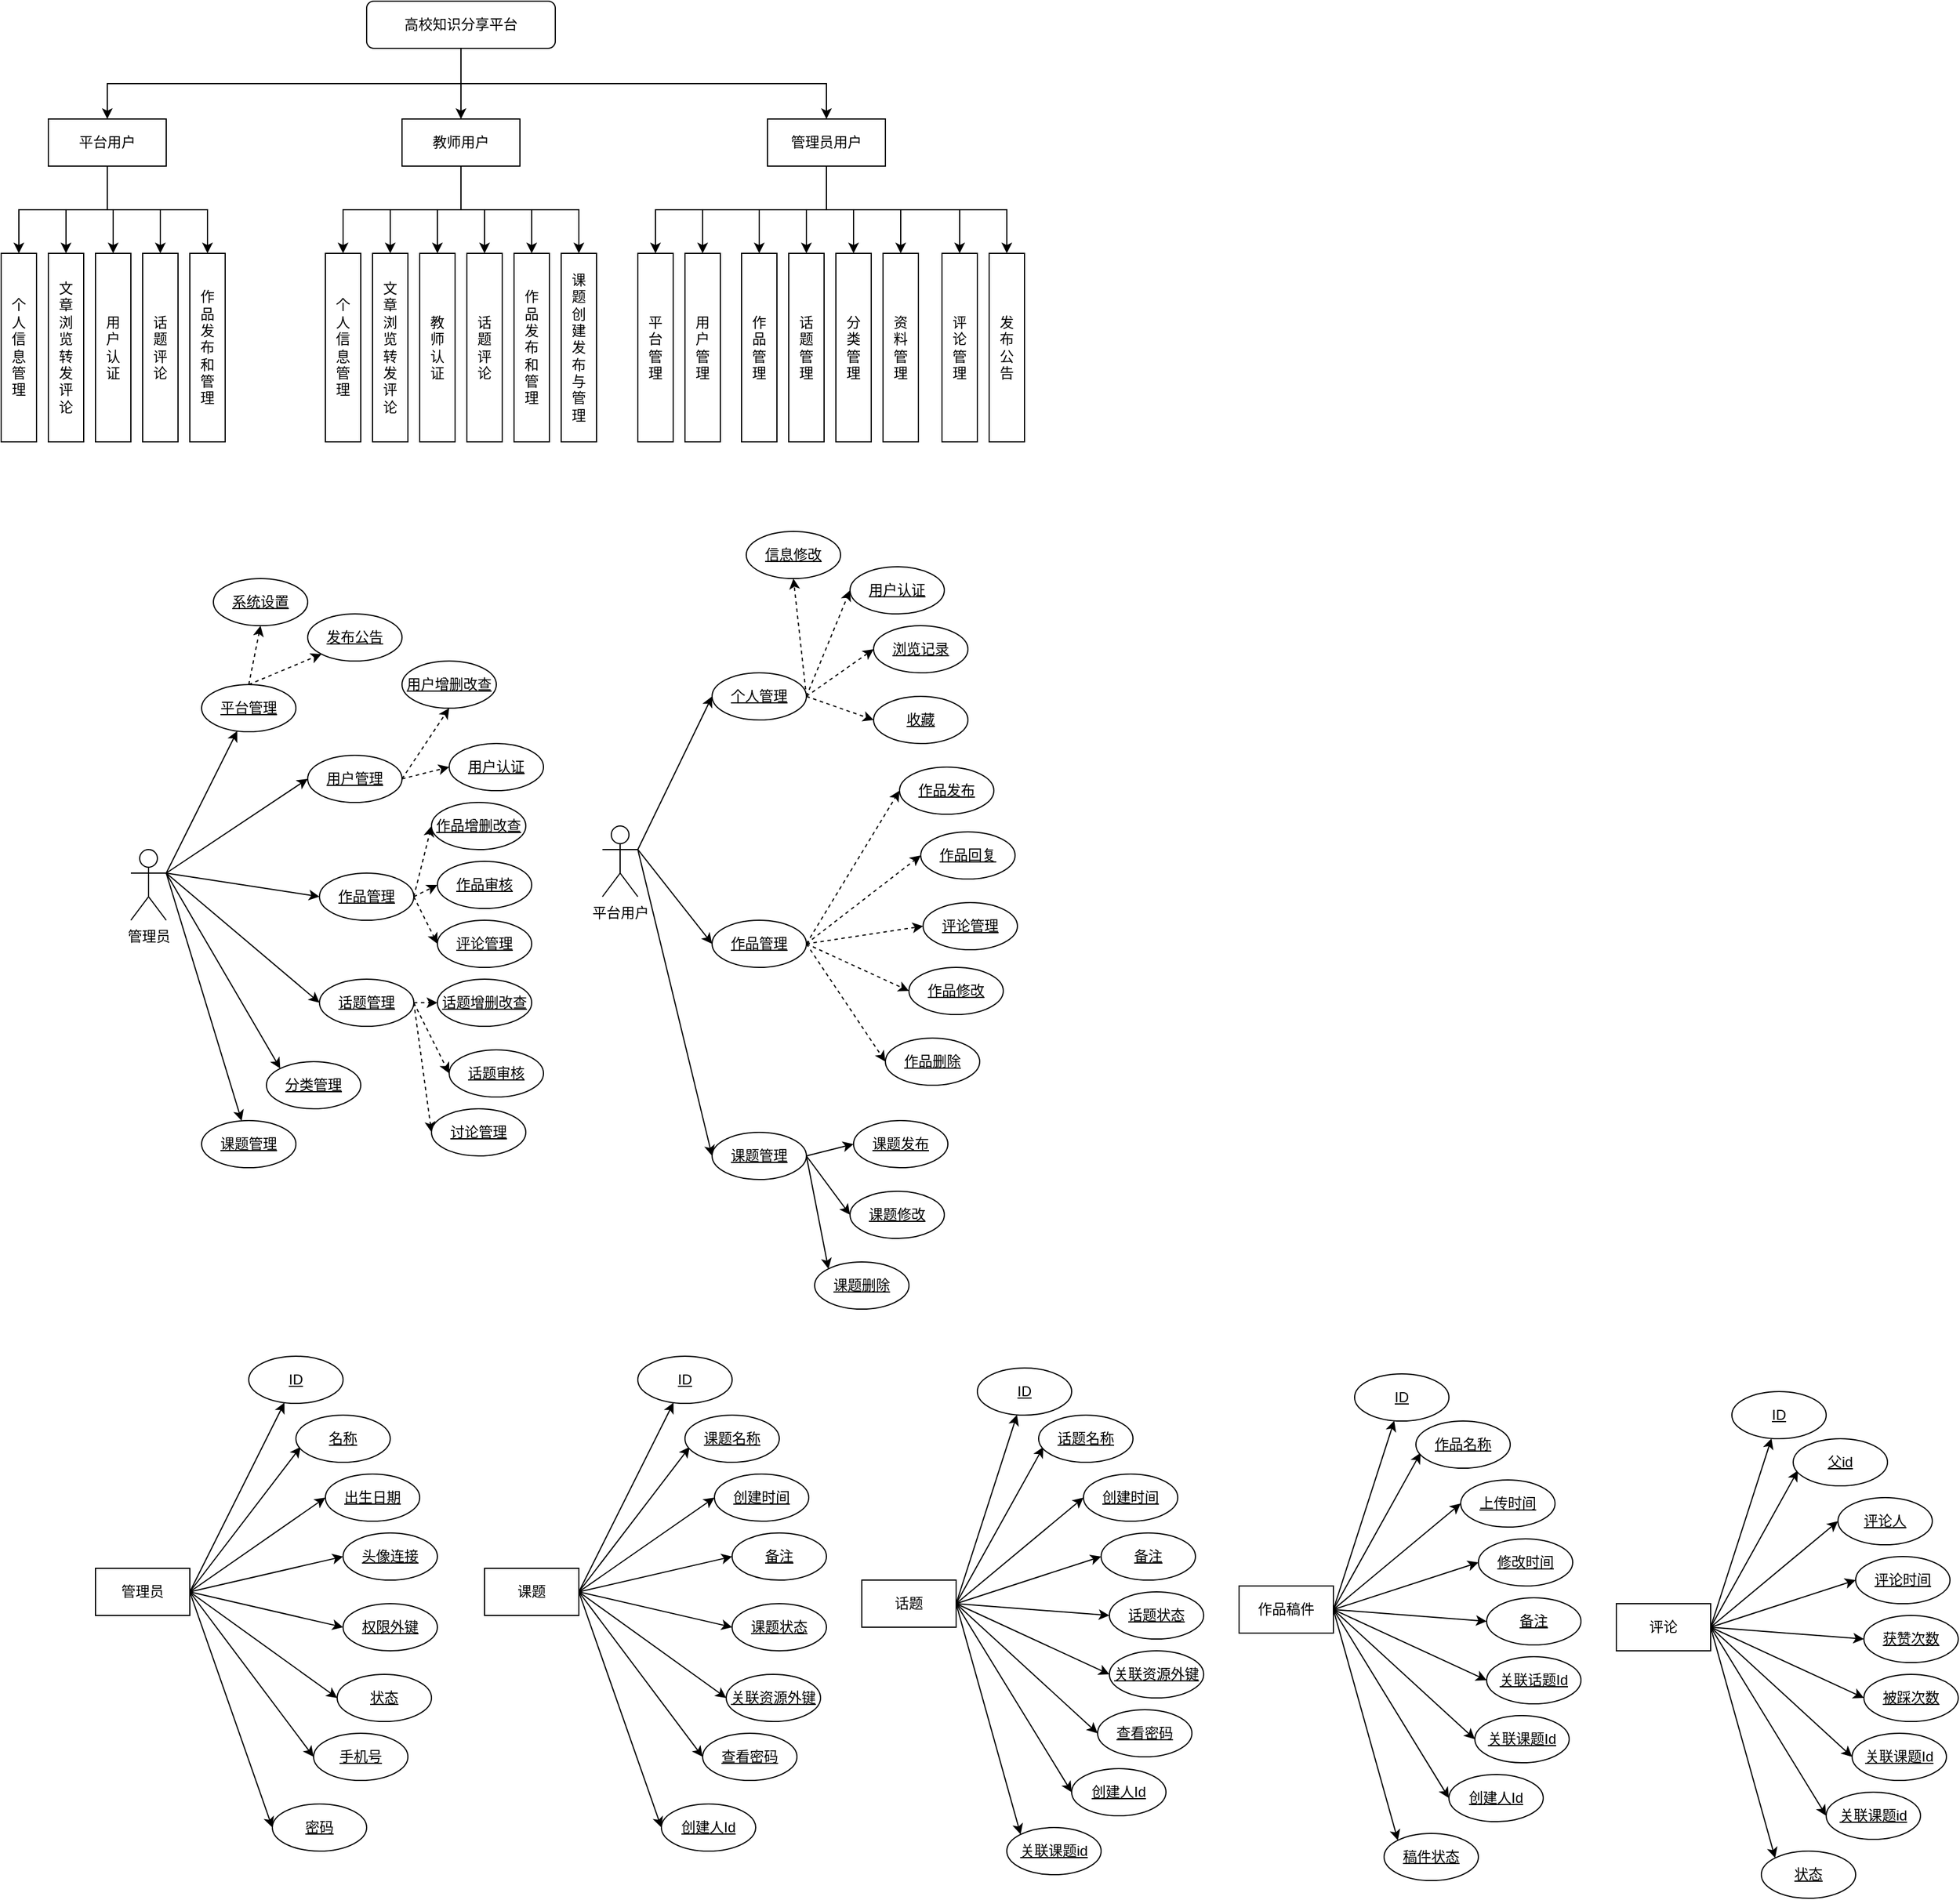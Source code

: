 <mxfile version="14.6.13" type="device"><diagram id="m8ekdFwef24bX82jPiMb" name="第 1 页"><mxGraphModel dx="946" dy="620" grid="1" gridSize="10" guides="1" tooltips="1" connect="1" arrows="1" fold="1" page="1" pageScale="1" pageWidth="1169" pageHeight="827" math="0" shadow="0"><root><mxCell id="0"/><mxCell id="1" parent="0"/><mxCell id="wnub7Ft47Q80LkXOLiOL-26" style="edgeStyle=orthogonalEdgeStyle;rounded=0;orthogonalLoop=1;jettySize=auto;html=1;exitX=0.5;exitY=1;exitDx=0;exitDy=0;entryX=0.5;entryY=0;entryDx=0;entryDy=0;" parent="1" source="wnub7Ft47Q80LkXOLiOL-1" target="wnub7Ft47Q80LkXOLiOL-2" edge="1"><mxGeometry relative="1" as="geometry"/></mxCell><mxCell id="wnub7Ft47Q80LkXOLiOL-27" style="edgeStyle=orthogonalEdgeStyle;rounded=0;orthogonalLoop=1;jettySize=auto;html=1;exitX=0.5;exitY=1;exitDx=0;exitDy=0;" parent="1" source="wnub7Ft47Q80LkXOLiOL-1" target="wnub7Ft47Q80LkXOLiOL-3" edge="1"><mxGeometry relative="1" as="geometry"/></mxCell><mxCell id="wnub7Ft47Q80LkXOLiOL-28" style="edgeStyle=orthogonalEdgeStyle;rounded=0;orthogonalLoop=1;jettySize=auto;html=1;exitX=0.5;exitY=1;exitDx=0;exitDy=0;entryX=0.5;entryY=0;entryDx=0;entryDy=0;" parent="1" source="wnub7Ft47Q80LkXOLiOL-1" target="wnub7Ft47Q80LkXOLiOL-4" edge="1"><mxGeometry relative="1" as="geometry"/></mxCell><mxCell id="wnub7Ft47Q80LkXOLiOL-1" value="高校知识分享平台" style="rounded=1;whiteSpace=wrap;html=1;" parent="1" vertex="1"><mxGeometry x="380" y="120" width="160" height="40" as="geometry"/></mxCell><mxCell id="wnub7Ft47Q80LkXOLiOL-29" style="edgeStyle=orthogonalEdgeStyle;rounded=0;orthogonalLoop=1;jettySize=auto;html=1;exitX=0.5;exitY=1;exitDx=0;exitDy=0;entryX=0.5;entryY=0;entryDx=0;entryDy=0;" parent="1" source="wnub7Ft47Q80LkXOLiOL-2" target="wnub7Ft47Q80LkXOLiOL-5" edge="1"><mxGeometry relative="1" as="geometry"/></mxCell><mxCell id="wnub7Ft47Q80LkXOLiOL-30" style="edgeStyle=orthogonalEdgeStyle;rounded=0;orthogonalLoop=1;jettySize=auto;html=1;exitX=0.5;exitY=1;exitDx=0;exitDy=0;entryX=0.5;entryY=0;entryDx=0;entryDy=0;" parent="1" source="wnub7Ft47Q80LkXOLiOL-2" target="wnub7Ft47Q80LkXOLiOL-6" edge="1"><mxGeometry relative="1" as="geometry"/></mxCell><mxCell id="wnub7Ft47Q80LkXOLiOL-31" style="edgeStyle=orthogonalEdgeStyle;rounded=0;orthogonalLoop=1;jettySize=auto;html=1;exitX=0.5;exitY=1;exitDx=0;exitDy=0;entryX=0.5;entryY=0;entryDx=0;entryDy=0;" parent="1" source="wnub7Ft47Q80LkXOLiOL-2" target="wnub7Ft47Q80LkXOLiOL-7" edge="1"><mxGeometry relative="1" as="geometry"/></mxCell><mxCell id="wnub7Ft47Q80LkXOLiOL-32" style="edgeStyle=orthogonalEdgeStyle;rounded=0;orthogonalLoop=1;jettySize=auto;html=1;exitX=0.5;exitY=1;exitDx=0;exitDy=0;entryX=0.5;entryY=0;entryDx=0;entryDy=0;" parent="1" source="wnub7Ft47Q80LkXOLiOL-2" target="wnub7Ft47Q80LkXOLiOL-8" edge="1"><mxGeometry relative="1" as="geometry"/></mxCell><mxCell id="wnub7Ft47Q80LkXOLiOL-33" style="edgeStyle=orthogonalEdgeStyle;rounded=0;orthogonalLoop=1;jettySize=auto;html=1;exitX=0.5;exitY=1;exitDx=0;exitDy=0;entryX=0.5;entryY=0;entryDx=0;entryDy=0;" parent="1" source="wnub7Ft47Q80LkXOLiOL-2" target="wnub7Ft47Q80LkXOLiOL-9" edge="1"><mxGeometry relative="1" as="geometry"/></mxCell><mxCell id="wnub7Ft47Q80LkXOLiOL-2" value="平台用户" style="rounded=0;whiteSpace=wrap;html=1;" parent="1" vertex="1"><mxGeometry x="110" y="220" width="100" height="40" as="geometry"/></mxCell><mxCell id="wnub7Ft47Q80LkXOLiOL-34" style="edgeStyle=orthogonalEdgeStyle;rounded=0;orthogonalLoop=1;jettySize=auto;html=1;exitX=0.5;exitY=1;exitDx=0;exitDy=0;entryX=0.5;entryY=0;entryDx=0;entryDy=0;" parent="1" source="wnub7Ft47Q80LkXOLiOL-3" target="wnub7Ft47Q80LkXOLiOL-10" edge="1"><mxGeometry relative="1" as="geometry"/></mxCell><mxCell id="wnub7Ft47Q80LkXOLiOL-35" style="edgeStyle=orthogonalEdgeStyle;rounded=0;orthogonalLoop=1;jettySize=auto;html=1;exitX=0.5;exitY=1;exitDx=0;exitDy=0;entryX=0.5;entryY=0;entryDx=0;entryDy=0;" parent="1" source="wnub7Ft47Q80LkXOLiOL-3" target="wnub7Ft47Q80LkXOLiOL-11" edge="1"><mxGeometry relative="1" as="geometry"/></mxCell><mxCell id="wnub7Ft47Q80LkXOLiOL-36" style="edgeStyle=orthogonalEdgeStyle;rounded=0;orthogonalLoop=1;jettySize=auto;html=1;exitX=0.5;exitY=1;exitDx=0;exitDy=0;entryX=0.5;entryY=0;entryDx=0;entryDy=0;" parent="1" source="wnub7Ft47Q80LkXOLiOL-3" target="wnub7Ft47Q80LkXOLiOL-12" edge="1"><mxGeometry relative="1" as="geometry"/></mxCell><mxCell id="wnub7Ft47Q80LkXOLiOL-37" style="edgeStyle=orthogonalEdgeStyle;rounded=0;orthogonalLoop=1;jettySize=auto;html=1;exitX=0.5;exitY=1;exitDx=0;exitDy=0;entryX=0.5;entryY=0;entryDx=0;entryDy=0;" parent="1" source="wnub7Ft47Q80LkXOLiOL-3" target="wnub7Ft47Q80LkXOLiOL-13" edge="1"><mxGeometry relative="1" as="geometry"/></mxCell><mxCell id="wnub7Ft47Q80LkXOLiOL-38" style="edgeStyle=orthogonalEdgeStyle;rounded=0;orthogonalLoop=1;jettySize=auto;html=1;exitX=0.5;exitY=1;exitDx=0;exitDy=0;entryX=0.5;entryY=0;entryDx=0;entryDy=0;" parent="1" source="wnub7Ft47Q80LkXOLiOL-3" target="wnub7Ft47Q80LkXOLiOL-14" edge="1"><mxGeometry relative="1" as="geometry"/></mxCell><mxCell id="wnub7Ft47Q80LkXOLiOL-39" style="edgeStyle=orthogonalEdgeStyle;rounded=0;orthogonalLoop=1;jettySize=auto;html=1;exitX=0.5;exitY=1;exitDx=0;exitDy=0;entryX=0.5;entryY=0;entryDx=0;entryDy=0;" parent="1" source="wnub7Ft47Q80LkXOLiOL-3" target="wnub7Ft47Q80LkXOLiOL-15" edge="1"><mxGeometry relative="1" as="geometry"/></mxCell><mxCell id="wnub7Ft47Q80LkXOLiOL-3" value="教师用户" style="rounded=0;whiteSpace=wrap;html=1;" parent="1" vertex="1"><mxGeometry x="410" y="220" width="100" height="40" as="geometry"/></mxCell><mxCell id="wnub7Ft47Q80LkXOLiOL-40" style="edgeStyle=orthogonalEdgeStyle;rounded=0;orthogonalLoop=1;jettySize=auto;html=1;exitX=0.5;exitY=1;exitDx=0;exitDy=0;entryX=0.5;entryY=0;entryDx=0;entryDy=0;" parent="1" source="wnub7Ft47Q80LkXOLiOL-4" target="wnub7Ft47Q80LkXOLiOL-16" edge="1"><mxGeometry relative="1" as="geometry"/></mxCell><mxCell id="wnub7Ft47Q80LkXOLiOL-41" style="edgeStyle=orthogonalEdgeStyle;rounded=0;orthogonalLoop=1;jettySize=auto;html=1;exitX=0.5;exitY=1;exitDx=0;exitDy=0;entryX=0.5;entryY=0;entryDx=0;entryDy=0;" parent="1" source="wnub7Ft47Q80LkXOLiOL-4" target="wnub7Ft47Q80LkXOLiOL-17" edge="1"><mxGeometry relative="1" as="geometry"/></mxCell><mxCell id="wnub7Ft47Q80LkXOLiOL-43" style="edgeStyle=orthogonalEdgeStyle;rounded=0;orthogonalLoop=1;jettySize=auto;html=1;exitX=0.5;exitY=1;exitDx=0;exitDy=0;entryX=0.5;entryY=0;entryDx=0;entryDy=0;" parent="1" source="wnub7Ft47Q80LkXOLiOL-4" target="wnub7Ft47Q80LkXOLiOL-19" edge="1"><mxGeometry relative="1" as="geometry"/></mxCell><mxCell id="wnub7Ft47Q80LkXOLiOL-44" style="edgeStyle=orthogonalEdgeStyle;rounded=0;orthogonalLoop=1;jettySize=auto;html=1;exitX=0.5;exitY=1;exitDx=0;exitDy=0;entryX=0.5;entryY=0;entryDx=0;entryDy=0;" parent="1" source="wnub7Ft47Q80LkXOLiOL-4" target="wnub7Ft47Q80LkXOLiOL-20" edge="1"><mxGeometry relative="1" as="geometry"/></mxCell><mxCell id="wnub7Ft47Q80LkXOLiOL-45" style="edgeStyle=orthogonalEdgeStyle;rounded=0;orthogonalLoop=1;jettySize=auto;html=1;exitX=0.5;exitY=1;exitDx=0;exitDy=0;entryX=0.5;entryY=0;entryDx=0;entryDy=0;" parent="1" source="wnub7Ft47Q80LkXOLiOL-4" target="wnub7Ft47Q80LkXOLiOL-21" edge="1"><mxGeometry relative="1" as="geometry"/></mxCell><mxCell id="wnub7Ft47Q80LkXOLiOL-46" style="edgeStyle=orthogonalEdgeStyle;rounded=0;orthogonalLoop=1;jettySize=auto;html=1;exitX=0.5;exitY=1;exitDx=0;exitDy=0;entryX=0.5;entryY=0;entryDx=0;entryDy=0;" parent="1" source="wnub7Ft47Q80LkXOLiOL-4" target="wnub7Ft47Q80LkXOLiOL-22" edge="1"><mxGeometry relative="1" as="geometry"/></mxCell><mxCell id="wnub7Ft47Q80LkXOLiOL-47" style="edgeStyle=orthogonalEdgeStyle;rounded=0;orthogonalLoop=1;jettySize=auto;html=1;exitX=0.5;exitY=1;exitDx=0;exitDy=0;entryX=0.5;entryY=0;entryDx=0;entryDy=0;" parent="1" source="wnub7Ft47Q80LkXOLiOL-4" target="wnub7Ft47Q80LkXOLiOL-23" edge="1"><mxGeometry relative="1" as="geometry"/></mxCell><mxCell id="wnub7Ft47Q80LkXOLiOL-48" style="edgeStyle=orthogonalEdgeStyle;rounded=0;orthogonalLoop=1;jettySize=auto;html=1;exitX=0.5;exitY=1;exitDx=0;exitDy=0;entryX=0.5;entryY=0;entryDx=0;entryDy=0;" parent="1" source="wnub7Ft47Q80LkXOLiOL-4" target="wnub7Ft47Q80LkXOLiOL-24" edge="1"><mxGeometry relative="1" as="geometry"/></mxCell><mxCell id="wnub7Ft47Q80LkXOLiOL-4" value="管理员用户" style="rounded=0;whiteSpace=wrap;html=1;" parent="1" vertex="1"><mxGeometry x="720" y="220" width="100" height="40" as="geometry"/></mxCell><mxCell id="wnub7Ft47Q80LkXOLiOL-5" value="个&lt;br&gt;人&lt;br&gt;信&lt;br&gt;息&lt;br&gt;管&lt;br&gt;理" style="rounded=0;whiteSpace=wrap;html=1;" parent="1" vertex="1"><mxGeometry x="70" y="334" width="30" height="160" as="geometry"/></mxCell><mxCell id="wnub7Ft47Q80LkXOLiOL-6" value="文&lt;br&gt;章&lt;br&gt;浏&lt;br&gt;览&lt;br&gt;转&lt;br&gt;发&lt;br&gt;评&lt;br&gt;论" style="rounded=0;whiteSpace=wrap;html=1;" parent="1" vertex="1"><mxGeometry x="110" y="334" width="30" height="160" as="geometry"/></mxCell><mxCell id="wnub7Ft47Q80LkXOLiOL-7" value="用&lt;br&gt;户&lt;br&gt;认&lt;br&gt;证" style="rounded=0;whiteSpace=wrap;html=1;" parent="1" vertex="1"><mxGeometry x="150" y="334" width="30" height="160" as="geometry"/></mxCell><mxCell id="wnub7Ft47Q80LkXOLiOL-8" value="话&lt;br&gt;题&lt;br&gt;评&lt;br&gt;论" style="rounded=0;whiteSpace=wrap;html=1;" parent="1" vertex="1"><mxGeometry x="190" y="334" width="30" height="160" as="geometry"/></mxCell><mxCell id="wnub7Ft47Q80LkXOLiOL-9" value="作&lt;br&gt;品&lt;br&gt;发&lt;br&gt;布&lt;br&gt;和&lt;br&gt;管&lt;br&gt;理" style="rounded=0;whiteSpace=wrap;html=1;" parent="1" vertex="1"><mxGeometry x="230" y="334" width="30" height="160" as="geometry"/></mxCell><mxCell id="wnub7Ft47Q80LkXOLiOL-10" value="个&lt;br&gt;人&lt;br&gt;信&lt;br&gt;息&lt;br&gt;管&lt;br&gt;理" style="rounded=0;whiteSpace=wrap;html=1;" parent="1" vertex="1"><mxGeometry x="345" y="334" width="30" height="160" as="geometry"/></mxCell><mxCell id="wnub7Ft47Q80LkXOLiOL-11" value="文&lt;br&gt;章&lt;br&gt;浏&lt;br&gt;览&lt;br&gt;转&lt;br&gt;发&lt;br&gt;评&lt;br&gt;论" style="rounded=0;whiteSpace=wrap;html=1;" parent="1" vertex="1"><mxGeometry x="385" y="334" width="30" height="160" as="geometry"/></mxCell><mxCell id="wnub7Ft47Q80LkXOLiOL-12" value="教&lt;br&gt;师&lt;br&gt;认&lt;br&gt;证" style="rounded=0;whiteSpace=wrap;html=1;" parent="1" vertex="1"><mxGeometry x="425" y="334" width="30" height="160" as="geometry"/></mxCell><mxCell id="wnub7Ft47Q80LkXOLiOL-13" value="话&lt;br&gt;题&lt;br&gt;评&lt;br&gt;论" style="rounded=0;whiteSpace=wrap;html=1;" parent="1" vertex="1"><mxGeometry x="465" y="334" width="30" height="160" as="geometry"/></mxCell><mxCell id="wnub7Ft47Q80LkXOLiOL-14" value="作&lt;br&gt;品&lt;br&gt;发&lt;br&gt;布&lt;br&gt;和&lt;br&gt;管&lt;br&gt;理" style="rounded=0;whiteSpace=wrap;html=1;" parent="1" vertex="1"><mxGeometry x="505" y="334" width="30" height="160" as="geometry"/></mxCell><mxCell id="wnub7Ft47Q80LkXOLiOL-15" value="课&lt;br&gt;题&lt;br&gt;创&lt;br&gt;建&lt;br&gt;发&lt;br&gt;布&lt;br&gt;与&lt;br&gt;管&lt;br&gt;理" style="rounded=0;whiteSpace=wrap;html=1;" parent="1" vertex="1"><mxGeometry x="545" y="334" width="30" height="160" as="geometry"/></mxCell><mxCell id="wnub7Ft47Q80LkXOLiOL-16" value="平&lt;br&gt;台&lt;br&gt;管&lt;br&gt;理" style="rounded=0;whiteSpace=wrap;html=1;" parent="1" vertex="1"><mxGeometry x="610" y="334" width="30" height="160" as="geometry"/></mxCell><mxCell id="wnub7Ft47Q80LkXOLiOL-17" value="用&lt;br&gt;户&lt;br&gt;管&lt;br&gt;理" style="rounded=0;whiteSpace=wrap;html=1;" parent="1" vertex="1"><mxGeometry x="650" y="334" width="30" height="160" as="geometry"/></mxCell><mxCell id="wnub7Ft47Q80LkXOLiOL-19" value="作&lt;br&gt;品&lt;br&gt;管&lt;br&gt;理" style="rounded=0;whiteSpace=wrap;html=1;" parent="1" vertex="1"><mxGeometry x="698" y="334" width="30" height="160" as="geometry"/></mxCell><mxCell id="wnub7Ft47Q80LkXOLiOL-20" value="话&lt;br&gt;题&lt;br&gt;管&lt;br&gt;理" style="rounded=0;whiteSpace=wrap;html=1;" parent="1" vertex="1"><mxGeometry x="738" y="334" width="30" height="160" as="geometry"/></mxCell><mxCell id="wnub7Ft47Q80LkXOLiOL-21" value="分&lt;br&gt;类&lt;br&gt;管&lt;br&gt;理" style="rounded=0;whiteSpace=wrap;html=1;" parent="1" vertex="1"><mxGeometry x="778" y="334" width="30" height="160" as="geometry"/></mxCell><mxCell id="wnub7Ft47Q80LkXOLiOL-22" value="资&lt;br&gt;料&lt;br&gt;管&lt;br&gt;理" style="rounded=0;whiteSpace=wrap;html=1;" parent="1" vertex="1"><mxGeometry x="818" y="334" width="30" height="160" as="geometry"/></mxCell><mxCell id="wnub7Ft47Q80LkXOLiOL-23" value="评&lt;br&gt;论&lt;br&gt;管&lt;br&gt;理" style="rounded=0;whiteSpace=wrap;html=1;" parent="1" vertex="1"><mxGeometry x="868" y="334" width="30" height="160" as="geometry"/></mxCell><mxCell id="wnub7Ft47Q80LkXOLiOL-24" value="发&lt;br&gt;布&lt;br&gt;公&lt;br&gt;告" style="rounded=0;whiteSpace=wrap;html=1;" parent="1" vertex="1"><mxGeometry x="908" y="334" width="30" height="160" as="geometry"/></mxCell><mxCell id="wnub7Ft47Q80LkXOLiOL-73" style="edgeStyle=none;rounded=0;orthogonalLoop=1;jettySize=auto;html=1;exitX=0.5;exitY=0;exitDx=0;exitDy=0;entryX=0.5;entryY=1;entryDx=0;entryDy=0;dashed=1;" parent="1" source="wnub7Ft47Q80LkXOLiOL-50" target="wnub7Ft47Q80LkXOLiOL-57" edge="1"><mxGeometry relative="1" as="geometry"/></mxCell><mxCell id="wnub7Ft47Q80LkXOLiOL-74" style="edgeStyle=none;rounded=0;orthogonalLoop=1;jettySize=auto;html=1;exitX=0.5;exitY=0;exitDx=0;exitDy=0;entryX=0;entryY=1;entryDx=0;entryDy=0;dashed=1;" parent="1" source="wnub7Ft47Q80LkXOLiOL-50" target="wnub7Ft47Q80LkXOLiOL-58" edge="1"><mxGeometry relative="1" as="geometry"/></mxCell><mxCell id="wnub7Ft47Q80LkXOLiOL-50" value="平台管理" style="ellipse;whiteSpace=wrap;html=1;align=center;fontStyle=4;" parent="1" vertex="1"><mxGeometry x="240" y="700" width="80" height="40" as="geometry"/></mxCell><mxCell id="wnub7Ft47Q80LkXOLiOL-65" style="rounded=0;orthogonalLoop=1;jettySize=auto;html=1;exitX=1;exitY=0.333;exitDx=0;exitDy=0;exitPerimeter=0;" parent="1" source="wnub7Ft47Q80LkXOLiOL-51" target="wnub7Ft47Q80LkXOLiOL-50" edge="1"><mxGeometry relative="1" as="geometry"/></mxCell><mxCell id="wnub7Ft47Q80LkXOLiOL-66" style="edgeStyle=none;rounded=0;orthogonalLoop=1;jettySize=auto;html=1;entryX=0;entryY=0.5;entryDx=0;entryDy=0;" parent="1" target="wnub7Ft47Q80LkXOLiOL-52" edge="1"><mxGeometry relative="1" as="geometry"><mxPoint x="210" y="860" as="sourcePoint"/></mxGeometry></mxCell><mxCell id="wnub7Ft47Q80LkXOLiOL-67" style="edgeStyle=none;rounded=0;orthogonalLoop=1;jettySize=auto;html=1;exitX=1;exitY=0.333;exitDx=0;exitDy=0;exitPerimeter=0;entryX=0;entryY=0.5;entryDx=0;entryDy=0;" parent="1" source="wnub7Ft47Q80LkXOLiOL-51" target="wnub7Ft47Q80LkXOLiOL-53" edge="1"><mxGeometry relative="1" as="geometry"/></mxCell><mxCell id="wnub7Ft47Q80LkXOLiOL-68" style="edgeStyle=none;rounded=0;orthogonalLoop=1;jettySize=auto;html=1;exitX=1;exitY=0.333;exitDx=0;exitDy=0;exitPerimeter=0;entryX=0;entryY=0.5;entryDx=0;entryDy=0;" parent="1" source="wnub7Ft47Q80LkXOLiOL-51" target="wnub7Ft47Q80LkXOLiOL-54" edge="1"><mxGeometry relative="1" as="geometry"/></mxCell><mxCell id="wnub7Ft47Q80LkXOLiOL-70" style="edgeStyle=none;rounded=0;orthogonalLoop=1;jettySize=auto;html=1;exitX=1;exitY=0.333;exitDx=0;exitDy=0;exitPerimeter=0;entryX=0;entryY=0;entryDx=0;entryDy=0;" parent="1" source="wnub7Ft47Q80LkXOLiOL-51" target="wnub7Ft47Q80LkXOLiOL-55" edge="1"><mxGeometry relative="1" as="geometry"/></mxCell><mxCell id="PlW47enU8CJbQE7gdt2U-42" style="edgeStyle=none;rounded=0;orthogonalLoop=1;jettySize=auto;html=1;exitX=1;exitY=0.333;exitDx=0;exitDy=0;exitPerimeter=0;" edge="1" parent="1" source="wnub7Ft47Q80LkXOLiOL-51" target="PlW47enU8CJbQE7gdt2U-41"><mxGeometry relative="1" as="geometry"/></mxCell><mxCell id="wnub7Ft47Q80LkXOLiOL-51" value="管理员" style="shape=umlActor;verticalLabelPosition=bottom;verticalAlign=top;html=1;" parent="1" vertex="1"><mxGeometry x="180" y="840" width="30" height="60" as="geometry"/></mxCell><mxCell id="wnub7Ft47Q80LkXOLiOL-90" style="edgeStyle=none;rounded=0;orthogonalLoop=1;jettySize=auto;html=1;exitX=1;exitY=0.5;exitDx=0;exitDy=0;entryX=0.5;entryY=1;entryDx=0;entryDy=0;dashed=1;" parent="1" source="wnub7Ft47Q80LkXOLiOL-52" target="wnub7Ft47Q80LkXOLiOL-59" edge="1"><mxGeometry relative="1" as="geometry"/></mxCell><mxCell id="wnub7Ft47Q80LkXOLiOL-91" style="edgeStyle=none;rounded=0;orthogonalLoop=1;jettySize=auto;html=1;exitX=1;exitY=0.5;exitDx=0;exitDy=0;entryX=0;entryY=0.5;entryDx=0;entryDy=0;dashed=1;" parent="1" source="wnub7Ft47Q80LkXOLiOL-52" target="wnub7Ft47Q80LkXOLiOL-60" edge="1"><mxGeometry relative="1" as="geometry"/></mxCell><mxCell id="wnub7Ft47Q80LkXOLiOL-52" value="用户管理" style="ellipse;whiteSpace=wrap;html=1;align=center;fontStyle=4;" parent="1" vertex="1"><mxGeometry x="330" y="760" width="80" height="40" as="geometry"/></mxCell><mxCell id="wnub7Ft47Q80LkXOLiOL-78" style="edgeStyle=none;rounded=0;orthogonalLoop=1;jettySize=auto;html=1;exitX=1;exitY=0.5;exitDx=0;exitDy=0;entryX=0;entryY=0.5;entryDx=0;entryDy=0;dashed=1;" parent="1" source="wnub7Ft47Q80LkXOLiOL-53" target="wnub7Ft47Q80LkXOLiOL-71" edge="1"><mxGeometry relative="1" as="geometry"/></mxCell><mxCell id="wnub7Ft47Q80LkXOLiOL-79" style="edgeStyle=none;rounded=0;orthogonalLoop=1;jettySize=auto;html=1;exitX=1;exitY=0.5;exitDx=0;exitDy=0;entryX=0;entryY=0.5;entryDx=0;entryDy=0;dashed=1;" parent="1" source="wnub7Ft47Q80LkXOLiOL-53" target="wnub7Ft47Q80LkXOLiOL-72" edge="1"><mxGeometry relative="1" as="geometry"/></mxCell><mxCell id="wnub7Ft47Q80LkXOLiOL-80" style="edgeStyle=none;rounded=0;orthogonalLoop=1;jettySize=auto;html=1;exitX=1;exitY=0.5;exitDx=0;exitDy=0;entryX=0;entryY=0.5;entryDx=0;entryDy=0;dashed=1;" parent="1" source="wnub7Ft47Q80LkXOLiOL-53" target="wnub7Ft47Q80LkXOLiOL-77" edge="1"><mxGeometry relative="1" as="geometry"/></mxCell><mxCell id="wnub7Ft47Q80LkXOLiOL-53" value="作品管理" style="ellipse;whiteSpace=wrap;html=1;align=center;fontStyle=4;" parent="1" vertex="1"><mxGeometry x="340" y="860" width="80" height="40" as="geometry"/></mxCell><mxCell id="wnub7Ft47Q80LkXOLiOL-87" style="edgeStyle=none;rounded=0;orthogonalLoop=1;jettySize=auto;html=1;exitX=1;exitY=0.5;exitDx=0;exitDy=0;entryX=0;entryY=0.5;entryDx=0;entryDy=0;dashed=1;" parent="1" source="wnub7Ft47Q80LkXOLiOL-54" target="wnub7Ft47Q80LkXOLiOL-84" edge="1"><mxGeometry relative="1" as="geometry"/></mxCell><mxCell id="wnub7Ft47Q80LkXOLiOL-88" style="edgeStyle=none;rounded=0;orthogonalLoop=1;jettySize=auto;html=1;exitX=1;exitY=0.5;exitDx=0;exitDy=0;entryX=0;entryY=0.5;entryDx=0;entryDy=0;dashed=1;" parent="1" source="wnub7Ft47Q80LkXOLiOL-54" target="wnub7Ft47Q80LkXOLiOL-83" edge="1"><mxGeometry relative="1" as="geometry"/></mxCell><mxCell id="wnub7Ft47Q80LkXOLiOL-89" style="edgeStyle=none;rounded=0;orthogonalLoop=1;jettySize=auto;html=1;exitX=1;exitY=0.5;exitDx=0;exitDy=0;entryX=0;entryY=0.5;entryDx=0;entryDy=0;dashed=1;" parent="1" source="wnub7Ft47Q80LkXOLiOL-54" target="wnub7Ft47Q80LkXOLiOL-81" edge="1"><mxGeometry relative="1" as="geometry"/></mxCell><mxCell id="wnub7Ft47Q80LkXOLiOL-54" value="话题管理" style="ellipse;whiteSpace=wrap;html=1;align=center;fontStyle=4;" parent="1" vertex="1"><mxGeometry x="340" y="950" width="80" height="40" as="geometry"/></mxCell><mxCell id="wnub7Ft47Q80LkXOLiOL-55" value="分类管理" style="ellipse;whiteSpace=wrap;html=1;align=center;fontStyle=4;" parent="1" vertex="1"><mxGeometry x="295" y="1020" width="80" height="40" as="geometry"/></mxCell><mxCell id="wnub7Ft47Q80LkXOLiOL-57" value="系统设置" style="ellipse;whiteSpace=wrap;html=1;align=center;fontStyle=4;" parent="1" vertex="1"><mxGeometry x="250" y="610" width="80" height="40" as="geometry"/></mxCell><mxCell id="wnub7Ft47Q80LkXOLiOL-58" value="发布公告" style="ellipse;whiteSpace=wrap;html=1;align=center;fontStyle=4;" parent="1" vertex="1"><mxGeometry x="330" y="640" width="80" height="40" as="geometry"/></mxCell><mxCell id="wnub7Ft47Q80LkXOLiOL-59" value="用户增删改查" style="ellipse;whiteSpace=wrap;html=1;align=center;fontStyle=4;" parent="1" vertex="1"><mxGeometry x="410" y="680" width="80" height="40" as="geometry"/></mxCell><mxCell id="wnub7Ft47Q80LkXOLiOL-60" value="用户认证" style="ellipse;whiteSpace=wrap;html=1;align=center;fontStyle=4;" parent="1" vertex="1"><mxGeometry x="450" y="750" width="80" height="40" as="geometry"/></mxCell><mxCell id="wnub7Ft47Q80LkXOLiOL-71" value="作品增删改查" style="ellipse;whiteSpace=wrap;html=1;align=center;fontStyle=4;" parent="1" vertex="1"><mxGeometry x="435" y="800" width="80" height="40" as="geometry"/></mxCell><mxCell id="wnub7Ft47Q80LkXOLiOL-72" value="作品审核" style="ellipse;whiteSpace=wrap;html=1;align=center;fontStyle=4;" parent="1" vertex="1"><mxGeometry x="440" y="850" width="80" height="40" as="geometry"/></mxCell><mxCell id="wnub7Ft47Q80LkXOLiOL-77" value="评论管理" style="ellipse;whiteSpace=wrap;html=1;align=center;fontStyle=4;" parent="1" vertex="1"><mxGeometry x="440" y="900" width="80" height="40" as="geometry"/></mxCell><mxCell id="wnub7Ft47Q80LkXOLiOL-81" value="话题增删改查" style="ellipse;whiteSpace=wrap;html=1;align=center;fontStyle=4;" parent="1" vertex="1"><mxGeometry x="440" y="950" width="80" height="40" as="geometry"/></mxCell><mxCell id="wnub7Ft47Q80LkXOLiOL-83" value="话题审核" style="ellipse;whiteSpace=wrap;html=1;align=center;fontStyle=4;" parent="1" vertex="1"><mxGeometry x="450" y="1010" width="80" height="40" as="geometry"/></mxCell><mxCell id="wnub7Ft47Q80LkXOLiOL-84" value="讨论管理" style="ellipse;whiteSpace=wrap;html=1;align=center;fontStyle=4;" parent="1" vertex="1"><mxGeometry x="435" y="1060" width="80" height="40" as="geometry"/></mxCell><mxCell id="PlW47enU8CJbQE7gdt2U-5" style="edgeStyle=none;rounded=0;orthogonalLoop=1;jettySize=auto;html=1;entryX=0;entryY=0.5;entryDx=0;entryDy=0;exitX=1;exitY=0.333;exitDx=0;exitDy=0;exitPerimeter=0;" edge="1" parent="1" target="PlW47enU8CJbQE7gdt2U-12" source="PlW47enU8CJbQE7gdt2U-9"><mxGeometry relative="1" as="geometry"><mxPoint x="610" y="850" as="sourcePoint"/></mxGeometry></mxCell><mxCell id="PlW47enU8CJbQE7gdt2U-6" style="edgeStyle=none;rounded=0;orthogonalLoop=1;jettySize=auto;html=1;exitX=1;exitY=0.333;exitDx=0;exitDy=0;exitPerimeter=0;entryX=0;entryY=0.5;entryDx=0;entryDy=0;" edge="1" parent="1" source="PlW47enU8CJbQE7gdt2U-9" target="PlW47enU8CJbQE7gdt2U-16"><mxGeometry relative="1" as="geometry"/></mxCell><mxCell id="PlW47enU8CJbQE7gdt2U-67" style="edgeStyle=none;rounded=0;orthogonalLoop=1;jettySize=auto;html=1;exitX=1;exitY=0.333;exitDx=0;exitDy=0;exitPerimeter=0;entryX=0;entryY=0.5;entryDx=0;entryDy=0;" edge="1" parent="1" source="PlW47enU8CJbQE7gdt2U-9" target="PlW47enU8CJbQE7gdt2U-66"><mxGeometry relative="1" as="geometry"/></mxCell><mxCell id="PlW47enU8CJbQE7gdt2U-9" value="平台用户" style="shape=umlActor;verticalLabelPosition=bottom;verticalAlign=top;html=1;" vertex="1" parent="1"><mxGeometry x="580" y="820" width="30" height="60" as="geometry"/></mxCell><mxCell id="PlW47enU8CJbQE7gdt2U-10" style="edgeStyle=none;rounded=0;orthogonalLoop=1;jettySize=auto;html=1;exitX=1;exitY=0.5;exitDx=0;exitDy=0;entryX=0.5;entryY=1;entryDx=0;entryDy=0;dashed=1;" edge="1" parent="1" source="PlW47enU8CJbQE7gdt2U-12" target="PlW47enU8CJbQE7gdt2U-24"><mxGeometry relative="1" as="geometry"/></mxCell><mxCell id="PlW47enU8CJbQE7gdt2U-11" style="edgeStyle=none;rounded=0;orthogonalLoop=1;jettySize=auto;html=1;exitX=1;exitY=0.5;exitDx=0;exitDy=0;entryX=0;entryY=0.5;entryDx=0;entryDy=0;dashed=1;" edge="1" parent="1" source="PlW47enU8CJbQE7gdt2U-12" target="PlW47enU8CJbQE7gdt2U-25"><mxGeometry relative="1" as="geometry"/></mxCell><mxCell id="PlW47enU8CJbQE7gdt2U-34" style="rounded=0;orthogonalLoop=1;jettySize=auto;html=1;exitX=1;exitY=0.5;exitDx=0;exitDy=0;entryX=0;entryY=0.5;entryDx=0;entryDy=0;dashed=1;" edge="1" parent="1" source="PlW47enU8CJbQE7gdt2U-12" target="PlW47enU8CJbQE7gdt2U-32"><mxGeometry relative="1" as="geometry"/></mxCell><mxCell id="PlW47enU8CJbQE7gdt2U-35" style="rounded=0;orthogonalLoop=1;jettySize=auto;html=1;exitX=1;exitY=0.5;exitDx=0;exitDy=0;entryX=0;entryY=0.5;entryDx=0;entryDy=0;dashed=1;" edge="1" parent="1" source="PlW47enU8CJbQE7gdt2U-12" target="PlW47enU8CJbQE7gdt2U-33"><mxGeometry relative="1" as="geometry"/></mxCell><mxCell id="PlW47enU8CJbQE7gdt2U-12" value="个人管理" style="ellipse;whiteSpace=wrap;html=1;align=center;fontStyle=4;" vertex="1" parent="1"><mxGeometry x="673" y="690" width="80" height="40" as="geometry"/></mxCell><mxCell id="PlW47enU8CJbQE7gdt2U-13" style="edgeStyle=none;rounded=0;orthogonalLoop=1;jettySize=auto;html=1;exitX=1;exitY=0.5;exitDx=0;exitDy=0;entryX=0;entryY=0.5;entryDx=0;entryDy=0;dashed=1;" edge="1" parent="1" source="PlW47enU8CJbQE7gdt2U-16" target="PlW47enU8CJbQE7gdt2U-26"><mxGeometry relative="1" as="geometry"/></mxCell><mxCell id="PlW47enU8CJbQE7gdt2U-14" style="edgeStyle=none;rounded=0;orthogonalLoop=1;jettySize=auto;html=1;exitX=1;exitY=0.5;exitDx=0;exitDy=0;entryX=0;entryY=0.5;entryDx=0;entryDy=0;dashed=1;" edge="1" parent="1" source="PlW47enU8CJbQE7gdt2U-16" target="PlW47enU8CJbQE7gdt2U-27"><mxGeometry relative="1" as="geometry"/></mxCell><mxCell id="PlW47enU8CJbQE7gdt2U-15" style="edgeStyle=none;rounded=0;orthogonalLoop=1;jettySize=auto;html=1;exitX=1;exitY=0.5;exitDx=0;exitDy=0;entryX=0;entryY=0.5;entryDx=0;entryDy=0;dashed=1;" edge="1" parent="1" source="PlW47enU8CJbQE7gdt2U-16" target="PlW47enU8CJbQE7gdt2U-28"><mxGeometry relative="1" as="geometry"/></mxCell><mxCell id="PlW47enU8CJbQE7gdt2U-38" style="edgeStyle=none;rounded=0;orthogonalLoop=1;jettySize=auto;html=1;exitX=1;exitY=0.5;exitDx=0;exitDy=0;entryX=0;entryY=0.5;entryDx=0;entryDy=0;dashed=1;" edge="1" parent="1" source="PlW47enU8CJbQE7gdt2U-16" target="PlW47enU8CJbQE7gdt2U-36"><mxGeometry relative="1" as="geometry"/></mxCell><mxCell id="PlW47enU8CJbQE7gdt2U-39" style="edgeStyle=none;rounded=0;orthogonalLoop=1;jettySize=auto;html=1;exitX=1;exitY=0.5;exitDx=0;exitDy=0;entryX=0;entryY=0.5;entryDx=0;entryDy=0;dashed=1;" edge="1" parent="1" source="PlW47enU8CJbQE7gdt2U-16" target="PlW47enU8CJbQE7gdt2U-37"><mxGeometry relative="1" as="geometry"/></mxCell><mxCell id="PlW47enU8CJbQE7gdt2U-16" value="作品管理" style="ellipse;whiteSpace=wrap;html=1;align=center;fontStyle=4;" vertex="1" parent="1"><mxGeometry x="673" y="900" width="80" height="40" as="geometry"/></mxCell><mxCell id="PlW47enU8CJbQE7gdt2U-24" value="信息修改" style="ellipse;whiteSpace=wrap;html=1;align=center;fontStyle=4;" vertex="1" parent="1"><mxGeometry x="702" y="570" width="80" height="40" as="geometry"/></mxCell><mxCell id="PlW47enU8CJbQE7gdt2U-25" value="用户认证" style="ellipse;whiteSpace=wrap;html=1;align=center;fontStyle=4;" vertex="1" parent="1"><mxGeometry x="790" y="600" width="80" height="40" as="geometry"/></mxCell><mxCell id="PlW47enU8CJbQE7gdt2U-26" value="作品发布" style="ellipse;whiteSpace=wrap;html=1;align=center;fontStyle=4;" vertex="1" parent="1"><mxGeometry x="832" y="770" width="80" height="40" as="geometry"/></mxCell><mxCell id="PlW47enU8CJbQE7gdt2U-27" value="作品回复" style="ellipse;whiteSpace=wrap;html=1;align=center;fontStyle=4;" vertex="1" parent="1"><mxGeometry x="850" y="825" width="80" height="40" as="geometry"/></mxCell><mxCell id="PlW47enU8CJbQE7gdt2U-28" value="评论管理" style="ellipse;whiteSpace=wrap;html=1;align=center;fontStyle=4;" vertex="1" parent="1"><mxGeometry x="852" y="885" width="80" height="40" as="geometry"/></mxCell><mxCell id="PlW47enU8CJbQE7gdt2U-32" value="浏览记录" style="ellipse;whiteSpace=wrap;html=1;align=center;fontStyle=4;" vertex="1" parent="1"><mxGeometry x="810" y="650" width="80" height="40" as="geometry"/></mxCell><mxCell id="PlW47enU8CJbQE7gdt2U-33" value="收藏" style="ellipse;whiteSpace=wrap;html=1;align=center;fontStyle=4;" vertex="1" parent="1"><mxGeometry x="810" y="710" width="80" height="40" as="geometry"/></mxCell><mxCell id="PlW47enU8CJbQE7gdt2U-36" value="作品修改" style="ellipse;whiteSpace=wrap;html=1;align=center;fontStyle=4;" vertex="1" parent="1"><mxGeometry x="840" y="940" width="80" height="40" as="geometry"/></mxCell><mxCell id="PlW47enU8CJbQE7gdt2U-37" value="作品删除" style="ellipse;whiteSpace=wrap;html=1;align=center;fontStyle=4;" vertex="1" parent="1"><mxGeometry x="820" y="1000" width="80" height="40" as="geometry"/></mxCell><mxCell id="PlW47enU8CJbQE7gdt2U-41" value="课题管理" style="ellipse;whiteSpace=wrap;html=1;align=center;fontStyle=4;" vertex="1" parent="1"><mxGeometry x="240" y="1070" width="80" height="40" as="geometry"/></mxCell><mxCell id="PlW47enU8CJbQE7gdt2U-71" style="edgeStyle=none;rounded=0;orthogonalLoop=1;jettySize=auto;html=1;exitX=1;exitY=0.5;exitDx=0;exitDy=0;entryX=0;entryY=0.5;entryDx=0;entryDy=0;" edge="1" parent="1" source="PlW47enU8CJbQE7gdt2U-66" target="PlW47enU8CJbQE7gdt2U-68"><mxGeometry relative="1" as="geometry"/></mxCell><mxCell id="PlW47enU8CJbQE7gdt2U-72" style="edgeStyle=none;rounded=0;orthogonalLoop=1;jettySize=auto;html=1;exitX=1;exitY=0.5;exitDx=0;exitDy=0;entryX=0;entryY=0.5;entryDx=0;entryDy=0;" edge="1" parent="1" source="PlW47enU8CJbQE7gdt2U-66" target="PlW47enU8CJbQE7gdt2U-69"><mxGeometry relative="1" as="geometry"/></mxCell><mxCell id="PlW47enU8CJbQE7gdt2U-73" style="edgeStyle=none;rounded=0;orthogonalLoop=1;jettySize=auto;html=1;exitX=1;exitY=0.5;exitDx=0;exitDy=0;entryX=0;entryY=0;entryDx=0;entryDy=0;" edge="1" parent="1" source="PlW47enU8CJbQE7gdt2U-66" target="PlW47enU8CJbQE7gdt2U-70"><mxGeometry relative="1" as="geometry"/></mxCell><mxCell id="PlW47enU8CJbQE7gdt2U-66" value="课题管理" style="ellipse;whiteSpace=wrap;html=1;align=center;fontStyle=4;" vertex="1" parent="1"><mxGeometry x="673" y="1080" width="80" height="40" as="geometry"/></mxCell><mxCell id="PlW47enU8CJbQE7gdt2U-68" value="课题发布" style="ellipse;whiteSpace=wrap;html=1;align=center;fontStyle=4;" vertex="1" parent="1"><mxGeometry x="793" y="1070" width="80" height="40" as="geometry"/></mxCell><mxCell id="PlW47enU8CJbQE7gdt2U-69" value="课题修改" style="ellipse;whiteSpace=wrap;html=1;align=center;fontStyle=4;" vertex="1" parent="1"><mxGeometry x="790" y="1130" width="80" height="40" as="geometry"/></mxCell><mxCell id="PlW47enU8CJbQE7gdt2U-70" value="课题删除" style="ellipse;whiteSpace=wrap;html=1;align=center;fontStyle=4;" vertex="1" parent="1"><mxGeometry x="760" y="1190" width="80" height="40" as="geometry"/></mxCell><mxCell id="PlW47enU8CJbQE7gdt2U-83" style="edgeStyle=none;rounded=0;orthogonalLoop=1;jettySize=auto;html=1;exitX=1;exitY=0.5;exitDx=0;exitDy=0;" edge="1" parent="1" source="PlW47enU8CJbQE7gdt2U-74" target="PlW47enU8CJbQE7gdt2U-75"><mxGeometry relative="1" as="geometry"/></mxCell><mxCell id="PlW47enU8CJbQE7gdt2U-84" style="edgeStyle=none;rounded=0;orthogonalLoop=1;jettySize=auto;html=1;exitX=1;exitY=0.5;exitDx=0;exitDy=0;entryX=0.05;entryY=0.675;entryDx=0;entryDy=0;entryPerimeter=0;" edge="1" parent="1" source="PlW47enU8CJbQE7gdt2U-74" target="PlW47enU8CJbQE7gdt2U-76"><mxGeometry relative="1" as="geometry"/></mxCell><mxCell id="PlW47enU8CJbQE7gdt2U-85" style="edgeStyle=none;rounded=0;orthogonalLoop=1;jettySize=auto;html=1;exitX=1;exitY=0.5;exitDx=0;exitDy=0;entryX=0;entryY=0.5;entryDx=0;entryDy=0;" edge="1" parent="1" source="PlW47enU8CJbQE7gdt2U-74" target="PlW47enU8CJbQE7gdt2U-77"><mxGeometry relative="1" as="geometry"/></mxCell><mxCell id="PlW47enU8CJbQE7gdt2U-86" style="edgeStyle=none;rounded=0;orthogonalLoop=1;jettySize=auto;html=1;exitX=1;exitY=0.5;exitDx=0;exitDy=0;entryX=0;entryY=0.5;entryDx=0;entryDy=0;" edge="1" parent="1" source="PlW47enU8CJbQE7gdt2U-74" target="PlW47enU8CJbQE7gdt2U-78"><mxGeometry relative="1" as="geometry"/></mxCell><mxCell id="PlW47enU8CJbQE7gdt2U-87" style="edgeStyle=none;rounded=0;orthogonalLoop=1;jettySize=auto;html=1;exitX=1;exitY=0.5;exitDx=0;exitDy=0;entryX=0;entryY=0.5;entryDx=0;entryDy=0;" edge="1" parent="1" source="PlW47enU8CJbQE7gdt2U-74" target="PlW47enU8CJbQE7gdt2U-79"><mxGeometry relative="1" as="geometry"/></mxCell><mxCell id="PlW47enU8CJbQE7gdt2U-88" style="edgeStyle=none;rounded=0;orthogonalLoop=1;jettySize=auto;html=1;exitX=1;exitY=0.5;exitDx=0;exitDy=0;entryX=0;entryY=0.5;entryDx=0;entryDy=0;" edge="1" parent="1" source="PlW47enU8CJbQE7gdt2U-74" target="PlW47enU8CJbQE7gdt2U-80"><mxGeometry relative="1" as="geometry"/></mxCell><mxCell id="PlW47enU8CJbQE7gdt2U-89" style="edgeStyle=none;rounded=0;orthogonalLoop=1;jettySize=auto;html=1;exitX=1;exitY=0.5;exitDx=0;exitDy=0;entryX=0;entryY=0.5;entryDx=0;entryDy=0;" edge="1" parent="1" source="PlW47enU8CJbQE7gdt2U-74" target="PlW47enU8CJbQE7gdt2U-81"><mxGeometry relative="1" as="geometry"/></mxCell><mxCell id="PlW47enU8CJbQE7gdt2U-90" style="edgeStyle=none;rounded=0;orthogonalLoop=1;jettySize=auto;html=1;exitX=1;exitY=0.5;exitDx=0;exitDy=0;entryX=0;entryY=0.5;entryDx=0;entryDy=0;" edge="1" parent="1" source="PlW47enU8CJbQE7gdt2U-74" target="PlW47enU8CJbQE7gdt2U-82"><mxGeometry relative="1" as="geometry"/></mxCell><mxCell id="PlW47enU8CJbQE7gdt2U-74" value="管理员" style="rounded=0;whiteSpace=wrap;html=1;" vertex="1" parent="1"><mxGeometry x="150" y="1450" width="80" height="40" as="geometry"/></mxCell><mxCell id="PlW47enU8CJbQE7gdt2U-75" value="ID" style="ellipse;whiteSpace=wrap;html=1;align=center;fontStyle=4;" vertex="1" parent="1"><mxGeometry x="280" y="1270" width="80" height="40" as="geometry"/></mxCell><mxCell id="PlW47enU8CJbQE7gdt2U-76" value="名称" style="ellipse;whiteSpace=wrap;html=1;align=center;fontStyle=4;" vertex="1" parent="1"><mxGeometry x="320" y="1320" width="80" height="40" as="geometry"/></mxCell><mxCell id="PlW47enU8CJbQE7gdt2U-77" value="出生日期" style="ellipse;whiteSpace=wrap;html=1;align=center;fontStyle=4;" vertex="1" parent="1"><mxGeometry x="345" y="1370" width="80" height="40" as="geometry"/></mxCell><mxCell id="PlW47enU8CJbQE7gdt2U-78" value="头像连接" style="ellipse;whiteSpace=wrap;html=1;align=center;fontStyle=4;" vertex="1" parent="1"><mxGeometry x="360" y="1420" width="80" height="40" as="geometry"/></mxCell><mxCell id="PlW47enU8CJbQE7gdt2U-79" value="权限外键" style="ellipse;whiteSpace=wrap;html=1;align=center;fontStyle=4;" vertex="1" parent="1"><mxGeometry x="360" y="1480" width="80" height="40" as="geometry"/></mxCell><mxCell id="PlW47enU8CJbQE7gdt2U-80" value="状态" style="ellipse;whiteSpace=wrap;html=1;align=center;fontStyle=4;" vertex="1" parent="1"><mxGeometry x="355" y="1540" width="80" height="40" as="geometry"/></mxCell><mxCell id="PlW47enU8CJbQE7gdt2U-81" value="手机号" style="ellipse;whiteSpace=wrap;html=1;align=center;fontStyle=4;" vertex="1" parent="1"><mxGeometry x="335" y="1590" width="80" height="40" as="geometry"/></mxCell><mxCell id="PlW47enU8CJbQE7gdt2U-82" value="密码" style="ellipse;whiteSpace=wrap;html=1;align=center;fontStyle=4;" vertex="1" parent="1"><mxGeometry x="300" y="1650" width="80" height="40" as="geometry"/></mxCell><mxCell id="PlW47enU8CJbQE7gdt2U-91" style="edgeStyle=none;rounded=0;orthogonalLoop=1;jettySize=auto;html=1;exitX=1;exitY=0.5;exitDx=0;exitDy=0;" edge="1" parent="1" source="PlW47enU8CJbQE7gdt2U-99" target="PlW47enU8CJbQE7gdt2U-100"><mxGeometry relative="1" as="geometry"/></mxCell><mxCell id="PlW47enU8CJbQE7gdt2U-92" style="edgeStyle=none;rounded=0;orthogonalLoop=1;jettySize=auto;html=1;exitX=1;exitY=0.5;exitDx=0;exitDy=0;entryX=0.05;entryY=0.675;entryDx=0;entryDy=0;entryPerimeter=0;" edge="1" parent="1" source="PlW47enU8CJbQE7gdt2U-99" target="PlW47enU8CJbQE7gdt2U-101"><mxGeometry relative="1" as="geometry"/></mxCell><mxCell id="PlW47enU8CJbQE7gdt2U-93" style="edgeStyle=none;rounded=0;orthogonalLoop=1;jettySize=auto;html=1;exitX=1;exitY=0.5;exitDx=0;exitDy=0;entryX=0;entryY=0.5;entryDx=0;entryDy=0;" edge="1" parent="1" source="PlW47enU8CJbQE7gdt2U-99" target="PlW47enU8CJbQE7gdt2U-102"><mxGeometry relative="1" as="geometry"/></mxCell><mxCell id="PlW47enU8CJbQE7gdt2U-94" style="edgeStyle=none;rounded=0;orthogonalLoop=1;jettySize=auto;html=1;exitX=1;exitY=0.5;exitDx=0;exitDy=0;entryX=0;entryY=0.5;entryDx=0;entryDy=0;" edge="1" parent="1" source="PlW47enU8CJbQE7gdt2U-99" target="PlW47enU8CJbQE7gdt2U-103"><mxGeometry relative="1" as="geometry"/></mxCell><mxCell id="PlW47enU8CJbQE7gdt2U-95" style="edgeStyle=none;rounded=0;orthogonalLoop=1;jettySize=auto;html=1;exitX=1;exitY=0.5;exitDx=0;exitDy=0;entryX=0;entryY=0.5;entryDx=0;entryDy=0;" edge="1" parent="1" source="PlW47enU8CJbQE7gdt2U-99" target="PlW47enU8CJbQE7gdt2U-104"><mxGeometry relative="1" as="geometry"/></mxCell><mxCell id="PlW47enU8CJbQE7gdt2U-96" style="edgeStyle=none;rounded=0;orthogonalLoop=1;jettySize=auto;html=1;exitX=1;exitY=0.5;exitDx=0;exitDy=0;entryX=0;entryY=0.5;entryDx=0;entryDy=0;" edge="1" parent="1" source="PlW47enU8CJbQE7gdt2U-99" target="PlW47enU8CJbQE7gdt2U-105"><mxGeometry relative="1" as="geometry"/></mxCell><mxCell id="PlW47enU8CJbQE7gdt2U-97" style="edgeStyle=none;rounded=0;orthogonalLoop=1;jettySize=auto;html=1;exitX=1;exitY=0.5;exitDx=0;exitDy=0;entryX=0;entryY=0.5;entryDx=0;entryDy=0;" edge="1" parent="1" source="PlW47enU8CJbQE7gdt2U-99" target="PlW47enU8CJbQE7gdt2U-106"><mxGeometry relative="1" as="geometry"/></mxCell><mxCell id="PlW47enU8CJbQE7gdt2U-98" style="edgeStyle=none;rounded=0;orthogonalLoop=1;jettySize=auto;html=1;exitX=1;exitY=0.5;exitDx=0;exitDy=0;entryX=0;entryY=0.5;entryDx=0;entryDy=0;" edge="1" parent="1" source="PlW47enU8CJbQE7gdt2U-99" target="PlW47enU8CJbQE7gdt2U-107"><mxGeometry relative="1" as="geometry"/></mxCell><mxCell id="PlW47enU8CJbQE7gdt2U-99" value="课题" style="rounded=0;whiteSpace=wrap;html=1;" vertex="1" parent="1"><mxGeometry x="480" y="1450" width="80" height="40" as="geometry"/></mxCell><mxCell id="PlW47enU8CJbQE7gdt2U-100" value="ID" style="ellipse;whiteSpace=wrap;html=1;align=center;fontStyle=4;" vertex="1" parent="1"><mxGeometry x="610" y="1270" width="80" height="40" as="geometry"/></mxCell><mxCell id="PlW47enU8CJbQE7gdt2U-101" value="课题名称" style="ellipse;whiteSpace=wrap;html=1;align=center;fontStyle=4;" vertex="1" parent="1"><mxGeometry x="650" y="1320" width="80" height="40" as="geometry"/></mxCell><mxCell id="PlW47enU8CJbQE7gdt2U-102" value="创建时间" style="ellipse;whiteSpace=wrap;html=1;align=center;fontStyle=4;" vertex="1" parent="1"><mxGeometry x="675" y="1370" width="80" height="40" as="geometry"/></mxCell><mxCell id="PlW47enU8CJbQE7gdt2U-103" value="备注" style="ellipse;whiteSpace=wrap;html=1;align=center;fontStyle=4;" vertex="1" parent="1"><mxGeometry x="690" y="1420" width="80" height="40" as="geometry"/></mxCell><mxCell id="PlW47enU8CJbQE7gdt2U-104" value="课题状态" style="ellipse;whiteSpace=wrap;html=1;align=center;fontStyle=4;" vertex="1" parent="1"><mxGeometry x="690" y="1480" width="80" height="40" as="geometry"/></mxCell><mxCell id="PlW47enU8CJbQE7gdt2U-105" value="关联资源外键" style="ellipse;whiteSpace=wrap;html=1;align=center;fontStyle=4;" vertex="1" parent="1"><mxGeometry x="685" y="1540" width="80" height="40" as="geometry"/></mxCell><mxCell id="PlW47enU8CJbQE7gdt2U-106" value="查看密码" style="ellipse;whiteSpace=wrap;html=1;align=center;fontStyle=4;" vertex="1" parent="1"><mxGeometry x="665" y="1590" width="80" height="40" as="geometry"/></mxCell><mxCell id="PlW47enU8CJbQE7gdt2U-107" value="创建人Id" style="ellipse;whiteSpace=wrap;html=1;align=center;fontStyle=4;" vertex="1" parent="1"><mxGeometry x="630" y="1650" width="80" height="40" as="geometry"/></mxCell><mxCell id="PlW47enU8CJbQE7gdt2U-108" style="edgeStyle=none;rounded=0;orthogonalLoop=1;jettySize=auto;html=1;exitX=1;exitY=0.5;exitDx=0;exitDy=0;" edge="1" parent="1" source="PlW47enU8CJbQE7gdt2U-116" target="PlW47enU8CJbQE7gdt2U-117"><mxGeometry relative="1" as="geometry"/></mxCell><mxCell id="PlW47enU8CJbQE7gdt2U-109" style="edgeStyle=none;rounded=0;orthogonalLoop=1;jettySize=auto;html=1;exitX=1;exitY=0.5;exitDx=0;exitDy=0;entryX=0.05;entryY=0.675;entryDx=0;entryDy=0;entryPerimeter=0;" edge="1" parent="1" source="PlW47enU8CJbQE7gdt2U-116" target="PlW47enU8CJbQE7gdt2U-118"><mxGeometry relative="1" as="geometry"/></mxCell><mxCell id="PlW47enU8CJbQE7gdt2U-110" style="edgeStyle=none;rounded=0;orthogonalLoop=1;jettySize=auto;html=1;exitX=1;exitY=0.5;exitDx=0;exitDy=0;entryX=0;entryY=0.5;entryDx=0;entryDy=0;" edge="1" parent="1" source="PlW47enU8CJbQE7gdt2U-116" target="PlW47enU8CJbQE7gdt2U-119"><mxGeometry relative="1" as="geometry"/></mxCell><mxCell id="PlW47enU8CJbQE7gdt2U-111" style="edgeStyle=none;rounded=0;orthogonalLoop=1;jettySize=auto;html=1;exitX=1;exitY=0.5;exitDx=0;exitDy=0;entryX=0;entryY=0.5;entryDx=0;entryDy=0;" edge="1" parent="1" source="PlW47enU8CJbQE7gdt2U-116" target="PlW47enU8CJbQE7gdt2U-120"><mxGeometry relative="1" as="geometry"/></mxCell><mxCell id="PlW47enU8CJbQE7gdt2U-112" style="edgeStyle=none;rounded=0;orthogonalLoop=1;jettySize=auto;html=1;exitX=1;exitY=0.5;exitDx=0;exitDy=0;entryX=0;entryY=0.5;entryDx=0;entryDy=0;" edge="1" parent="1" source="PlW47enU8CJbQE7gdt2U-116" target="PlW47enU8CJbQE7gdt2U-121"><mxGeometry relative="1" as="geometry"/></mxCell><mxCell id="PlW47enU8CJbQE7gdt2U-113" style="edgeStyle=none;rounded=0;orthogonalLoop=1;jettySize=auto;html=1;exitX=1;exitY=0.5;exitDx=0;exitDy=0;entryX=0;entryY=0.5;entryDx=0;entryDy=0;" edge="1" parent="1" source="PlW47enU8CJbQE7gdt2U-116" target="PlW47enU8CJbQE7gdt2U-122"><mxGeometry relative="1" as="geometry"/></mxCell><mxCell id="PlW47enU8CJbQE7gdt2U-114" style="edgeStyle=none;rounded=0;orthogonalLoop=1;jettySize=auto;html=1;exitX=1;exitY=0.5;exitDx=0;exitDy=0;entryX=0;entryY=0.5;entryDx=0;entryDy=0;" edge="1" parent="1" source="PlW47enU8CJbQE7gdt2U-116" target="PlW47enU8CJbQE7gdt2U-123"><mxGeometry relative="1" as="geometry"/></mxCell><mxCell id="PlW47enU8CJbQE7gdt2U-115" style="edgeStyle=none;rounded=0;orthogonalLoop=1;jettySize=auto;html=1;exitX=1;exitY=0.5;exitDx=0;exitDy=0;entryX=0;entryY=0.5;entryDx=0;entryDy=0;" edge="1" parent="1" source="PlW47enU8CJbQE7gdt2U-116" target="PlW47enU8CJbQE7gdt2U-124"><mxGeometry relative="1" as="geometry"/></mxCell><mxCell id="PlW47enU8CJbQE7gdt2U-126" style="edgeStyle=none;rounded=0;orthogonalLoop=1;jettySize=auto;html=1;exitX=1;exitY=0.5;exitDx=0;exitDy=0;entryX=0;entryY=0;entryDx=0;entryDy=0;" edge="1" parent="1" source="PlW47enU8CJbQE7gdt2U-116" target="PlW47enU8CJbQE7gdt2U-125"><mxGeometry relative="1" as="geometry"/></mxCell><mxCell id="PlW47enU8CJbQE7gdt2U-116" value="话题" style="rounded=0;whiteSpace=wrap;html=1;" vertex="1" parent="1"><mxGeometry x="800" y="1460" width="80" height="40" as="geometry"/></mxCell><mxCell id="PlW47enU8CJbQE7gdt2U-117" value="ID" style="ellipse;whiteSpace=wrap;html=1;align=center;fontStyle=4;" vertex="1" parent="1"><mxGeometry x="898" y="1280" width="80" height="40" as="geometry"/></mxCell><mxCell id="PlW47enU8CJbQE7gdt2U-118" value="话题名称" style="ellipse;whiteSpace=wrap;html=1;align=center;fontStyle=4;" vertex="1" parent="1"><mxGeometry x="950" y="1320" width="80" height="40" as="geometry"/></mxCell><mxCell id="PlW47enU8CJbQE7gdt2U-119" value="创建时间" style="ellipse;whiteSpace=wrap;html=1;align=center;fontStyle=4;" vertex="1" parent="1"><mxGeometry x="988" y="1370" width="80" height="40" as="geometry"/></mxCell><mxCell id="PlW47enU8CJbQE7gdt2U-120" value="备注" style="ellipse;whiteSpace=wrap;html=1;align=center;fontStyle=4;" vertex="1" parent="1"><mxGeometry x="1003" y="1420" width="80" height="40" as="geometry"/></mxCell><mxCell id="PlW47enU8CJbQE7gdt2U-121" value="话题状态" style="ellipse;whiteSpace=wrap;html=1;align=center;fontStyle=4;" vertex="1" parent="1"><mxGeometry x="1010" y="1470" width="80" height="40" as="geometry"/></mxCell><mxCell id="PlW47enU8CJbQE7gdt2U-122" value="关联资源外键" style="ellipse;whiteSpace=wrap;html=1;align=center;fontStyle=4;" vertex="1" parent="1"><mxGeometry x="1010" y="1520" width="80" height="40" as="geometry"/></mxCell><mxCell id="PlW47enU8CJbQE7gdt2U-123" value="查看密码" style="ellipse;whiteSpace=wrap;html=1;align=center;fontStyle=4;" vertex="1" parent="1"><mxGeometry x="1000" y="1570" width="80" height="40" as="geometry"/></mxCell><mxCell id="PlW47enU8CJbQE7gdt2U-124" value="创建人Id" style="ellipse;whiteSpace=wrap;html=1;align=center;fontStyle=4;" vertex="1" parent="1"><mxGeometry x="978" y="1620" width="80" height="40" as="geometry"/></mxCell><mxCell id="PlW47enU8CJbQE7gdt2U-125" value="关联课题id" style="ellipse;whiteSpace=wrap;html=1;align=center;fontStyle=4;" vertex="1" parent="1"><mxGeometry x="923" y="1670" width="80" height="40" as="geometry"/></mxCell><mxCell id="PlW47enU8CJbQE7gdt2U-127" style="edgeStyle=none;rounded=0;orthogonalLoop=1;jettySize=auto;html=1;exitX=1;exitY=0.5;exitDx=0;exitDy=0;" edge="1" parent="1" source="PlW47enU8CJbQE7gdt2U-136" target="PlW47enU8CJbQE7gdt2U-137"><mxGeometry relative="1" as="geometry"/></mxCell><mxCell id="PlW47enU8CJbQE7gdt2U-128" style="edgeStyle=none;rounded=0;orthogonalLoop=1;jettySize=auto;html=1;exitX=1;exitY=0.5;exitDx=0;exitDy=0;entryX=0.05;entryY=0.675;entryDx=0;entryDy=0;entryPerimeter=0;" edge="1" parent="1" source="PlW47enU8CJbQE7gdt2U-136" target="PlW47enU8CJbQE7gdt2U-138"><mxGeometry relative="1" as="geometry"/></mxCell><mxCell id="PlW47enU8CJbQE7gdt2U-129" style="edgeStyle=none;rounded=0;orthogonalLoop=1;jettySize=auto;html=1;exitX=1;exitY=0.5;exitDx=0;exitDy=0;entryX=0;entryY=0.5;entryDx=0;entryDy=0;" edge="1" parent="1" source="PlW47enU8CJbQE7gdt2U-136" target="PlW47enU8CJbQE7gdt2U-139"><mxGeometry relative="1" as="geometry"/></mxCell><mxCell id="PlW47enU8CJbQE7gdt2U-130" style="edgeStyle=none;rounded=0;orthogonalLoop=1;jettySize=auto;html=1;exitX=1;exitY=0.5;exitDx=0;exitDy=0;entryX=0;entryY=0.5;entryDx=0;entryDy=0;" edge="1" parent="1" source="PlW47enU8CJbQE7gdt2U-136" target="PlW47enU8CJbQE7gdt2U-140"><mxGeometry relative="1" as="geometry"/></mxCell><mxCell id="PlW47enU8CJbQE7gdt2U-131" style="edgeStyle=none;rounded=0;orthogonalLoop=1;jettySize=auto;html=1;exitX=1;exitY=0.5;exitDx=0;exitDy=0;entryX=0;entryY=0.5;entryDx=0;entryDy=0;" edge="1" parent="1" source="PlW47enU8CJbQE7gdt2U-136" target="PlW47enU8CJbQE7gdt2U-141"><mxGeometry relative="1" as="geometry"/></mxCell><mxCell id="PlW47enU8CJbQE7gdt2U-132" style="edgeStyle=none;rounded=0;orthogonalLoop=1;jettySize=auto;html=1;exitX=1;exitY=0.5;exitDx=0;exitDy=0;entryX=0;entryY=0.5;entryDx=0;entryDy=0;" edge="1" parent="1" source="PlW47enU8CJbQE7gdt2U-136" target="PlW47enU8CJbQE7gdt2U-142"><mxGeometry relative="1" as="geometry"/></mxCell><mxCell id="PlW47enU8CJbQE7gdt2U-133" style="edgeStyle=none;rounded=0;orthogonalLoop=1;jettySize=auto;html=1;exitX=1;exitY=0.5;exitDx=0;exitDy=0;entryX=0;entryY=0.5;entryDx=0;entryDy=0;" edge="1" parent="1" source="PlW47enU8CJbQE7gdt2U-136" target="PlW47enU8CJbQE7gdt2U-143"><mxGeometry relative="1" as="geometry"/></mxCell><mxCell id="PlW47enU8CJbQE7gdt2U-134" style="edgeStyle=none;rounded=0;orthogonalLoop=1;jettySize=auto;html=1;exitX=1;exitY=0.5;exitDx=0;exitDy=0;entryX=0;entryY=0.5;entryDx=0;entryDy=0;" edge="1" parent="1" source="PlW47enU8CJbQE7gdt2U-136" target="PlW47enU8CJbQE7gdt2U-144"><mxGeometry relative="1" as="geometry"/></mxCell><mxCell id="PlW47enU8CJbQE7gdt2U-135" style="edgeStyle=none;rounded=0;orthogonalLoop=1;jettySize=auto;html=1;exitX=1;exitY=0.5;exitDx=0;exitDy=0;entryX=0;entryY=0;entryDx=0;entryDy=0;" edge="1" parent="1" source="PlW47enU8CJbQE7gdt2U-136" target="PlW47enU8CJbQE7gdt2U-145"><mxGeometry relative="1" as="geometry"/></mxCell><mxCell id="PlW47enU8CJbQE7gdt2U-136" value="作品稿件" style="rounded=0;whiteSpace=wrap;html=1;" vertex="1" parent="1"><mxGeometry x="1120" y="1465" width="80" height="40" as="geometry"/></mxCell><mxCell id="PlW47enU8CJbQE7gdt2U-137" value="ID" style="ellipse;whiteSpace=wrap;html=1;align=center;fontStyle=4;" vertex="1" parent="1"><mxGeometry x="1218" y="1285" width="80" height="40" as="geometry"/></mxCell><mxCell id="PlW47enU8CJbQE7gdt2U-138" value="作品名称" style="ellipse;whiteSpace=wrap;html=1;align=center;fontStyle=4;" vertex="1" parent="1"><mxGeometry x="1270" y="1325" width="80" height="40" as="geometry"/></mxCell><mxCell id="PlW47enU8CJbQE7gdt2U-139" value="上传时间" style="ellipse;whiteSpace=wrap;html=1;align=center;fontStyle=4;" vertex="1" parent="1"><mxGeometry x="1308" y="1375" width="80" height="40" as="geometry"/></mxCell><mxCell id="PlW47enU8CJbQE7gdt2U-140" value="修改时间" style="ellipse;whiteSpace=wrap;html=1;align=center;fontStyle=4;" vertex="1" parent="1"><mxGeometry x="1323" y="1425" width="80" height="40" as="geometry"/></mxCell><mxCell id="PlW47enU8CJbQE7gdt2U-141" value="备注" style="ellipse;whiteSpace=wrap;html=1;align=center;fontStyle=4;" vertex="1" parent="1"><mxGeometry x="1330" y="1475" width="80" height="40" as="geometry"/></mxCell><mxCell id="PlW47enU8CJbQE7gdt2U-142" value="关联话题Id" style="ellipse;whiteSpace=wrap;html=1;align=center;fontStyle=4;" vertex="1" parent="1"><mxGeometry x="1330" y="1525" width="80" height="40" as="geometry"/></mxCell><mxCell id="PlW47enU8CJbQE7gdt2U-143" value="关联课题Id" style="ellipse;whiteSpace=wrap;html=1;align=center;fontStyle=4;" vertex="1" parent="1"><mxGeometry x="1320" y="1575" width="80" height="40" as="geometry"/></mxCell><mxCell id="PlW47enU8CJbQE7gdt2U-144" value="创建人Id" style="ellipse;whiteSpace=wrap;html=1;align=center;fontStyle=4;" vertex="1" parent="1"><mxGeometry x="1298" y="1625" width="80" height="40" as="geometry"/></mxCell><mxCell id="PlW47enU8CJbQE7gdt2U-145" value="稿件状态" style="ellipse;whiteSpace=wrap;html=1;align=center;fontStyle=4;" vertex="1" parent="1"><mxGeometry x="1243" y="1675" width="80" height="40" as="geometry"/></mxCell><mxCell id="PlW47enU8CJbQE7gdt2U-146" style="edgeStyle=none;rounded=0;orthogonalLoop=1;jettySize=auto;html=1;exitX=1;exitY=0.5;exitDx=0;exitDy=0;" edge="1" parent="1" source="PlW47enU8CJbQE7gdt2U-155" target="PlW47enU8CJbQE7gdt2U-156"><mxGeometry relative="1" as="geometry"/></mxCell><mxCell id="PlW47enU8CJbQE7gdt2U-147" style="edgeStyle=none;rounded=0;orthogonalLoop=1;jettySize=auto;html=1;exitX=1;exitY=0.5;exitDx=0;exitDy=0;entryX=0.05;entryY=0.675;entryDx=0;entryDy=0;entryPerimeter=0;" edge="1" parent="1" source="PlW47enU8CJbQE7gdt2U-155" target="PlW47enU8CJbQE7gdt2U-157"><mxGeometry relative="1" as="geometry"/></mxCell><mxCell id="PlW47enU8CJbQE7gdt2U-148" style="edgeStyle=none;rounded=0;orthogonalLoop=1;jettySize=auto;html=1;exitX=1;exitY=0.5;exitDx=0;exitDy=0;entryX=0;entryY=0.5;entryDx=0;entryDy=0;" edge="1" parent="1" source="PlW47enU8CJbQE7gdt2U-155" target="PlW47enU8CJbQE7gdt2U-158"><mxGeometry relative="1" as="geometry"/></mxCell><mxCell id="PlW47enU8CJbQE7gdt2U-149" style="edgeStyle=none;rounded=0;orthogonalLoop=1;jettySize=auto;html=1;exitX=1;exitY=0.5;exitDx=0;exitDy=0;entryX=0;entryY=0.5;entryDx=0;entryDy=0;" edge="1" parent="1" source="PlW47enU8CJbQE7gdt2U-155" target="PlW47enU8CJbQE7gdt2U-159"><mxGeometry relative="1" as="geometry"/></mxCell><mxCell id="PlW47enU8CJbQE7gdt2U-150" style="edgeStyle=none;rounded=0;orthogonalLoop=1;jettySize=auto;html=1;exitX=1;exitY=0.5;exitDx=0;exitDy=0;entryX=0;entryY=0.5;entryDx=0;entryDy=0;" edge="1" parent="1" source="PlW47enU8CJbQE7gdt2U-155" target="PlW47enU8CJbQE7gdt2U-160"><mxGeometry relative="1" as="geometry"/></mxCell><mxCell id="PlW47enU8CJbQE7gdt2U-151" style="edgeStyle=none;rounded=0;orthogonalLoop=1;jettySize=auto;html=1;exitX=1;exitY=0.5;exitDx=0;exitDy=0;entryX=0;entryY=0.5;entryDx=0;entryDy=0;" edge="1" parent="1" source="PlW47enU8CJbQE7gdt2U-155" target="PlW47enU8CJbQE7gdt2U-161"><mxGeometry relative="1" as="geometry"/></mxCell><mxCell id="PlW47enU8CJbQE7gdt2U-152" style="edgeStyle=none;rounded=0;orthogonalLoop=1;jettySize=auto;html=1;exitX=1;exitY=0.5;exitDx=0;exitDy=0;entryX=0;entryY=0.5;entryDx=0;entryDy=0;" edge="1" parent="1" source="PlW47enU8CJbQE7gdt2U-155" target="PlW47enU8CJbQE7gdt2U-162"><mxGeometry relative="1" as="geometry"/></mxCell><mxCell id="PlW47enU8CJbQE7gdt2U-153" style="edgeStyle=none;rounded=0;orthogonalLoop=1;jettySize=auto;html=1;exitX=1;exitY=0.5;exitDx=0;exitDy=0;entryX=0;entryY=0.5;entryDx=0;entryDy=0;" edge="1" parent="1" source="PlW47enU8CJbQE7gdt2U-155" target="PlW47enU8CJbQE7gdt2U-163"><mxGeometry relative="1" as="geometry"/></mxCell><mxCell id="PlW47enU8CJbQE7gdt2U-154" style="edgeStyle=none;rounded=0;orthogonalLoop=1;jettySize=auto;html=1;exitX=1;exitY=0.5;exitDx=0;exitDy=0;entryX=0;entryY=0;entryDx=0;entryDy=0;" edge="1" parent="1" source="PlW47enU8CJbQE7gdt2U-155" target="PlW47enU8CJbQE7gdt2U-164"><mxGeometry relative="1" as="geometry"/></mxCell><mxCell id="PlW47enU8CJbQE7gdt2U-155" value="评论" style="rounded=0;whiteSpace=wrap;html=1;" vertex="1" parent="1"><mxGeometry x="1440" y="1480" width="80" height="40" as="geometry"/></mxCell><mxCell id="PlW47enU8CJbQE7gdt2U-156" value="ID" style="ellipse;whiteSpace=wrap;html=1;align=center;fontStyle=4;" vertex="1" parent="1"><mxGeometry x="1538" y="1300" width="80" height="40" as="geometry"/></mxCell><mxCell id="PlW47enU8CJbQE7gdt2U-157" value="父id" style="ellipse;whiteSpace=wrap;html=1;align=center;fontStyle=4;" vertex="1" parent="1"><mxGeometry x="1590" y="1340" width="80" height="40" as="geometry"/></mxCell><mxCell id="PlW47enU8CJbQE7gdt2U-158" value="评论人" style="ellipse;whiteSpace=wrap;html=1;align=center;fontStyle=4;" vertex="1" parent="1"><mxGeometry x="1628" y="1390" width="80" height="40" as="geometry"/></mxCell><mxCell id="PlW47enU8CJbQE7gdt2U-159" value="评论时间" style="ellipse;whiteSpace=wrap;html=1;align=center;fontStyle=4;" vertex="1" parent="1"><mxGeometry x="1643" y="1440" width="80" height="40" as="geometry"/></mxCell><mxCell id="PlW47enU8CJbQE7gdt2U-160" value="获赞次数" style="ellipse;whiteSpace=wrap;html=1;align=center;fontStyle=4;" vertex="1" parent="1"><mxGeometry x="1650" y="1490" width="80" height="40" as="geometry"/></mxCell><mxCell id="PlW47enU8CJbQE7gdt2U-161" value="被踩次数" style="ellipse;whiteSpace=wrap;html=1;align=center;fontStyle=4;" vertex="1" parent="1"><mxGeometry x="1650" y="1540" width="80" height="40" as="geometry"/></mxCell><mxCell id="PlW47enU8CJbQE7gdt2U-162" value="关联课题Id" style="ellipse;whiteSpace=wrap;html=1;align=center;fontStyle=4;" vertex="1" parent="1"><mxGeometry x="1640" y="1590" width="80" height="40" as="geometry"/></mxCell><mxCell id="PlW47enU8CJbQE7gdt2U-163" value="关联课题id" style="ellipse;whiteSpace=wrap;html=1;align=center;fontStyle=4;" vertex="1" parent="1"><mxGeometry x="1618" y="1640" width="80" height="40" as="geometry"/></mxCell><mxCell id="PlW47enU8CJbQE7gdt2U-164" value="状态" style="ellipse;whiteSpace=wrap;html=1;align=center;fontStyle=4;" vertex="1" parent="1"><mxGeometry x="1563" y="1690" width="80" height="40" as="geometry"/></mxCell></root></mxGraphModel></diagram></mxfile>
